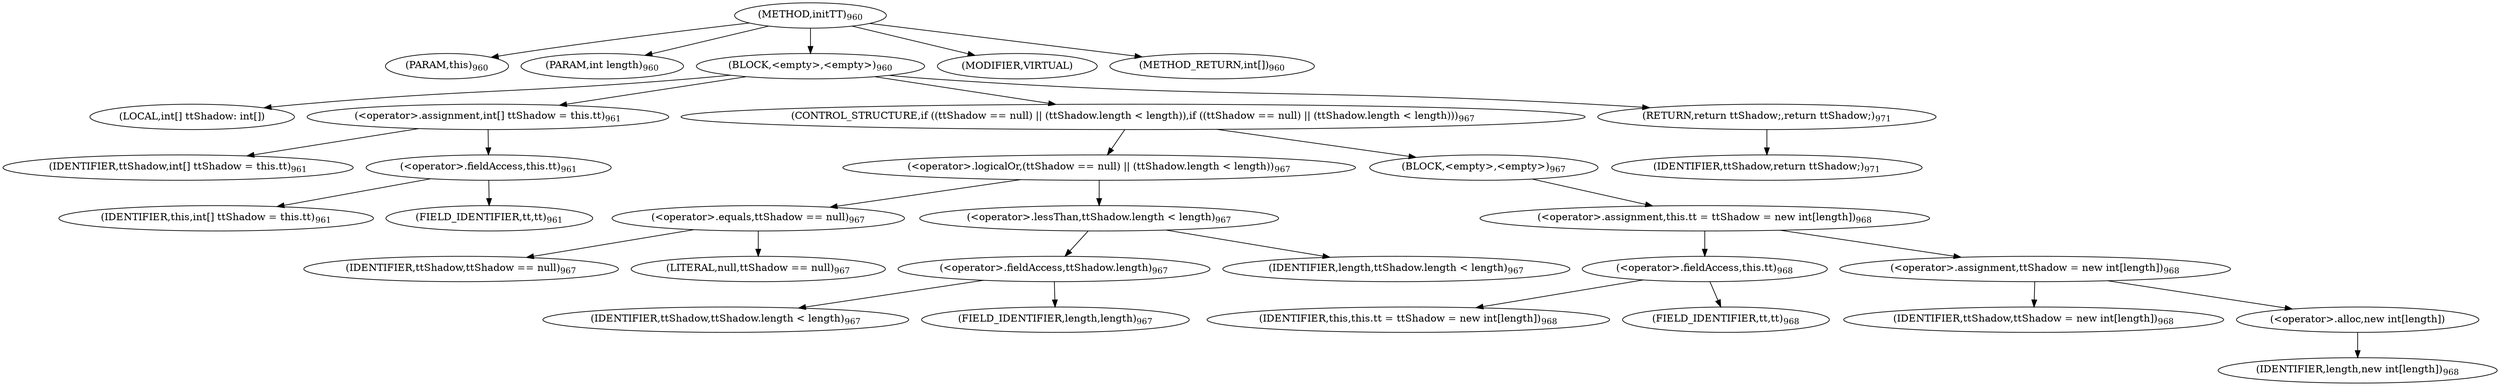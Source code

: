 digraph "initTT" {  
"3391" [label = <(METHOD,initTT)<SUB>960</SUB>> ]
"263" [label = <(PARAM,this)<SUB>960</SUB>> ]
"3392" [label = <(PARAM,int length)<SUB>960</SUB>> ]
"3393" [label = <(BLOCK,&lt;empty&gt;,&lt;empty&gt;)<SUB>960</SUB>> ]
"3394" [label = <(LOCAL,int[] ttShadow: int[])> ]
"3395" [label = <(&lt;operator&gt;.assignment,int[] ttShadow = this.tt)<SUB>961</SUB>> ]
"3396" [label = <(IDENTIFIER,ttShadow,int[] ttShadow = this.tt)<SUB>961</SUB>> ]
"3397" [label = <(&lt;operator&gt;.fieldAccess,this.tt)<SUB>961</SUB>> ]
"262" [label = <(IDENTIFIER,this,int[] ttShadow = this.tt)<SUB>961</SUB>> ]
"3398" [label = <(FIELD_IDENTIFIER,tt,tt)<SUB>961</SUB>> ]
"3399" [label = <(CONTROL_STRUCTURE,if ((ttShadow == null) || (ttShadow.length &lt; length)),if ((ttShadow == null) || (ttShadow.length &lt; length)))<SUB>967</SUB>> ]
"3400" [label = <(&lt;operator&gt;.logicalOr,(ttShadow == null) || (ttShadow.length &lt; length))<SUB>967</SUB>> ]
"3401" [label = <(&lt;operator&gt;.equals,ttShadow == null)<SUB>967</SUB>> ]
"3402" [label = <(IDENTIFIER,ttShadow,ttShadow == null)<SUB>967</SUB>> ]
"3403" [label = <(LITERAL,null,ttShadow == null)<SUB>967</SUB>> ]
"3404" [label = <(&lt;operator&gt;.lessThan,ttShadow.length &lt; length)<SUB>967</SUB>> ]
"3405" [label = <(&lt;operator&gt;.fieldAccess,ttShadow.length)<SUB>967</SUB>> ]
"3406" [label = <(IDENTIFIER,ttShadow,ttShadow.length &lt; length)<SUB>967</SUB>> ]
"3407" [label = <(FIELD_IDENTIFIER,length,length)<SUB>967</SUB>> ]
"3408" [label = <(IDENTIFIER,length,ttShadow.length &lt; length)<SUB>967</SUB>> ]
"3409" [label = <(BLOCK,&lt;empty&gt;,&lt;empty&gt;)<SUB>967</SUB>> ]
"3410" [label = <(&lt;operator&gt;.assignment,this.tt = ttShadow = new int[length])<SUB>968</SUB>> ]
"3411" [label = <(&lt;operator&gt;.fieldAccess,this.tt)<SUB>968</SUB>> ]
"264" [label = <(IDENTIFIER,this,this.tt = ttShadow = new int[length])<SUB>968</SUB>> ]
"3412" [label = <(FIELD_IDENTIFIER,tt,tt)<SUB>968</SUB>> ]
"3413" [label = <(&lt;operator&gt;.assignment,ttShadow = new int[length])<SUB>968</SUB>> ]
"3414" [label = <(IDENTIFIER,ttShadow,ttShadow = new int[length])<SUB>968</SUB>> ]
"3415" [label = <(&lt;operator&gt;.alloc,new int[length])> ]
"3416" [label = <(IDENTIFIER,length,new int[length])<SUB>968</SUB>> ]
"3417" [label = <(RETURN,return ttShadow;,return ttShadow;)<SUB>971</SUB>> ]
"3418" [label = <(IDENTIFIER,ttShadow,return ttShadow;)<SUB>971</SUB>> ]
"3419" [label = <(MODIFIER,VIRTUAL)> ]
"3420" [label = <(METHOD_RETURN,int[])<SUB>960</SUB>> ]
  "3391" -> "263" 
  "3391" -> "3392" 
  "3391" -> "3393" 
  "3391" -> "3419" 
  "3391" -> "3420" 
  "3393" -> "3394" 
  "3393" -> "3395" 
  "3393" -> "3399" 
  "3393" -> "3417" 
  "3395" -> "3396" 
  "3395" -> "3397" 
  "3397" -> "262" 
  "3397" -> "3398" 
  "3399" -> "3400" 
  "3399" -> "3409" 
  "3400" -> "3401" 
  "3400" -> "3404" 
  "3401" -> "3402" 
  "3401" -> "3403" 
  "3404" -> "3405" 
  "3404" -> "3408" 
  "3405" -> "3406" 
  "3405" -> "3407" 
  "3409" -> "3410" 
  "3410" -> "3411" 
  "3410" -> "3413" 
  "3411" -> "264" 
  "3411" -> "3412" 
  "3413" -> "3414" 
  "3413" -> "3415" 
  "3415" -> "3416" 
  "3417" -> "3418" 
}
